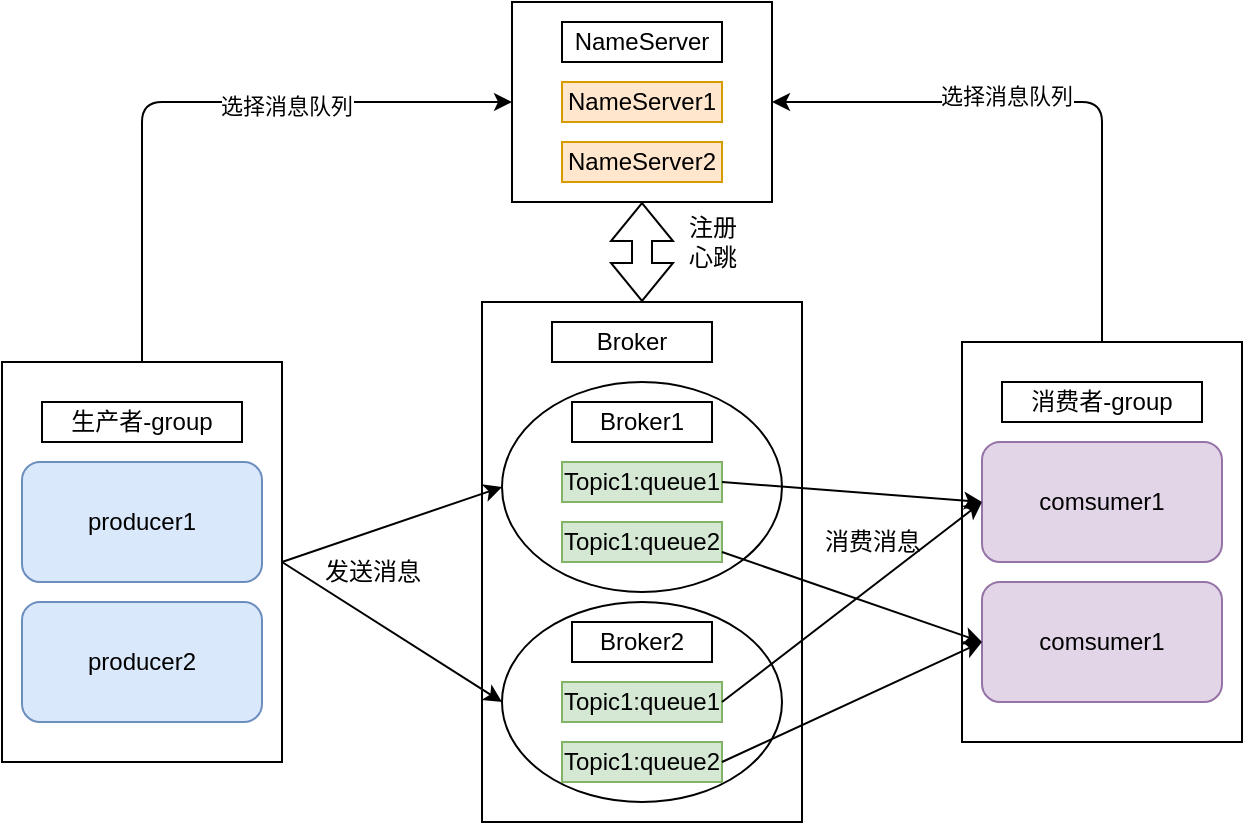 <mxfile version="20.8.5" type="github">
  <diagram id="kgpKYQtTHZ0yAKxKKP6v" name="Page-1">
    <mxGraphModel dx="989" dy="527" grid="1" gridSize="10" guides="1" tooltips="1" connect="1" arrows="1" fold="1" page="1" pageScale="1" pageWidth="850" pageHeight="1100" math="0" shadow="0">
      <root>
        <mxCell id="0" />
        <mxCell id="1" parent="0" />
        <mxCell id="LrH0lwgk2xYIO5YEgYWv-5" value="" style="whiteSpace=wrap;html=1;align=center;" vertex="1" parent="1">
          <mxGeometry x="520" y="340" width="140" height="200" as="geometry" />
        </mxCell>
        <mxCell id="LrH0lwgk2xYIO5YEgYWv-6" value="" style="html=1;rounded=1;curved=0;sourcePerimeterSpacing=0;targetPerimeterSpacing=0;startSize=6;endSize=6;noEdgeStyle=1;orthogonal=1;exitX=0.5;exitY=0;exitDx=0;exitDy=0;entryX=1;entryY=0.5;entryDx=0;entryDy=0;" edge="1" parent="1" source="LrH0lwgk2xYIO5YEgYWv-5" target="LrH0lwgk2xYIO5YEgYWv-57">
          <mxGeometry relative="1" as="geometry">
            <mxPoint x="385" y="260.0" as="sourcePoint" />
            <mxPoint x="520" y="240" as="targetPoint" />
            <Array as="points">
              <mxPoint x="590" y="220" />
            </Array>
          </mxGeometry>
        </mxCell>
        <mxCell id="LrH0lwgk2xYIO5YEgYWv-75" value="选择消息队列" style="edgeLabel;html=1;align=center;verticalAlign=middle;resizable=0;points=[];" vertex="1" connectable="0" parent="LrH0lwgk2xYIO5YEgYWv-6">
          <mxGeometry x="0.183" y="-3" relative="1" as="geometry">
            <mxPoint as="offset" />
          </mxGeometry>
        </mxCell>
        <mxCell id="LrH0lwgk2xYIO5YEgYWv-4" value="" style="html=1;rounded=1;curved=0;sourcePerimeterSpacing=0;targetPerimeterSpacing=0;startSize=6;endSize=6;noEdgeStyle=1;orthogonal=1;exitX=0.5;exitY=0;exitDx=0;exitDy=0;entryX=0;entryY=0.5;entryDx=0;entryDy=0;" edge="1" parent="1" source="LrH0lwgk2xYIO5YEgYWv-46" target="LrH0lwgk2xYIO5YEgYWv-57">
          <mxGeometry relative="1" as="geometry">
            <mxPoint x="270" y="260.0" as="sourcePoint" />
            <mxPoint x="180" y="385.0" as="targetPoint" />
            <Array as="points">
              <mxPoint x="110" y="220" />
            </Array>
          </mxGeometry>
        </mxCell>
        <mxCell id="LrH0lwgk2xYIO5YEgYWv-76" value="选择消息队列" style="edgeLabel;html=1;align=center;verticalAlign=middle;resizable=0;points=[];" vertex="1" connectable="0" parent="LrH0lwgk2xYIO5YEgYWv-4">
          <mxGeometry x="0.284" y="-2" relative="1" as="geometry">
            <mxPoint as="offset" />
          </mxGeometry>
        </mxCell>
        <mxCell id="LrH0lwgk2xYIO5YEgYWv-7" value="End" style="whiteSpace=wrap;html=1;" vertex="1" parent="1">
          <mxGeometry x="280" y="320" width="160" height="260" as="geometry" />
        </mxCell>
        <mxCell id="LrH0lwgk2xYIO5YEgYWv-40" value="" style="ellipse;whiteSpace=wrap;html=1;" vertex="1" parent="1">
          <mxGeometry x="290" y="360" width="140" height="105" as="geometry" />
        </mxCell>
        <mxCell id="LrH0lwgk2xYIO5YEgYWv-41" value="" style="ellipse;whiteSpace=wrap;html=1;" vertex="1" parent="1">
          <mxGeometry x="290" y="470" width="140" height="100" as="geometry" />
        </mxCell>
        <mxCell id="LrH0lwgk2xYIO5YEgYWv-42" value="comsumer1" style="rounded=1;whiteSpace=wrap;html=1;fillColor=#e1d5e7;strokeColor=#9673a6;" vertex="1" parent="1">
          <mxGeometry x="530" y="390" width="120" height="60" as="geometry" />
        </mxCell>
        <mxCell id="LrH0lwgk2xYIO5YEgYWv-43" value="comsumer1" style="rounded=1;whiteSpace=wrap;html=1;fillColor=#e1d5e7;strokeColor=#9673a6;" vertex="1" parent="1">
          <mxGeometry x="530" y="460" width="120" height="60" as="geometry" />
        </mxCell>
        <mxCell id="LrH0lwgk2xYIO5YEgYWv-44" value="消费者-group" style="rounded=0;whiteSpace=wrap;html=1;" vertex="1" parent="1">
          <mxGeometry x="540" y="360" width="100" height="20" as="geometry" />
        </mxCell>
        <mxCell id="LrH0lwgk2xYIO5YEgYWv-46" value="" style="whiteSpace=wrap;html=1;align=center;" vertex="1" parent="1">
          <mxGeometry x="40" y="350" width="140" height="200" as="geometry" />
        </mxCell>
        <mxCell id="LrH0lwgk2xYIO5YEgYWv-47" value="producer1" style="rounded=1;whiteSpace=wrap;html=1;fillColor=#dae8fc;strokeColor=#6c8ebf;" vertex="1" parent="1">
          <mxGeometry x="50" y="400" width="120" height="60" as="geometry" />
        </mxCell>
        <mxCell id="LrH0lwgk2xYIO5YEgYWv-48" value="producer2" style="rounded=1;whiteSpace=wrap;html=1;fillColor=#dae8fc;strokeColor=#6c8ebf;" vertex="1" parent="1">
          <mxGeometry x="50" y="470" width="120" height="60" as="geometry" />
        </mxCell>
        <mxCell id="LrH0lwgk2xYIO5YEgYWv-49" value="生产者-group" style="rounded=0;whiteSpace=wrap;html=1;" vertex="1" parent="1">
          <mxGeometry x="60" y="370" width="100" height="20" as="geometry" />
        </mxCell>
        <mxCell id="LrH0lwgk2xYIO5YEgYWv-51" value="Topic1:queue1" style="rounded=0;whiteSpace=wrap;html=1;fillColor=#d5e8d4;strokeColor=#82b366;" vertex="1" parent="1">
          <mxGeometry x="320" y="400" width="80" height="20" as="geometry" />
        </mxCell>
        <mxCell id="LrH0lwgk2xYIO5YEgYWv-52" value="Topic1:queue2" style="rounded=0;whiteSpace=wrap;html=1;fillColor=#d5e8d4;strokeColor=#82b366;" vertex="1" parent="1">
          <mxGeometry x="320" y="430" width="80" height="20" as="geometry" />
        </mxCell>
        <mxCell id="LrH0lwgk2xYIO5YEgYWv-53" value="Topic1:queue1" style="rounded=0;whiteSpace=wrap;html=1;fillColor=#d5e8d4;strokeColor=#82b366;" vertex="1" parent="1">
          <mxGeometry x="320" y="510" width="80" height="20" as="geometry" />
        </mxCell>
        <mxCell id="LrH0lwgk2xYIO5YEgYWv-54" value="Topic1:queue2" style="rounded=0;whiteSpace=wrap;html=1;fillColor=#d5e8d4;strokeColor=#82b366;" vertex="1" parent="1">
          <mxGeometry x="320" y="540" width="80" height="20" as="geometry" />
        </mxCell>
        <mxCell id="LrH0lwgk2xYIO5YEgYWv-55" value="" style="html=1;rounded=1;curved=0;sourcePerimeterSpacing=0;targetPerimeterSpacing=0;startSize=6;endSize=6;noEdgeStyle=1;orthogonal=1;entryX=0;entryY=0.5;entryDx=0;entryDy=0;exitX=1;exitY=0.5;exitDx=0;exitDy=0;" edge="1" parent="1" source="LrH0lwgk2xYIO5YEgYWv-46" target="LrH0lwgk2xYIO5YEgYWv-41">
          <mxGeometry relative="1" as="geometry">
            <mxPoint x="190" y="435.0" as="sourcePoint" />
            <mxPoint x="305" y="415.0" as="targetPoint" />
          </mxGeometry>
        </mxCell>
        <mxCell id="LrH0lwgk2xYIO5YEgYWv-56" value="Broker" style="rounded=0;whiteSpace=wrap;html=1;" vertex="1" parent="1">
          <mxGeometry x="315" y="330" width="80" height="20" as="geometry" />
        </mxCell>
        <mxCell id="LrH0lwgk2xYIO5YEgYWv-57" value="" style="rounded=0;whiteSpace=wrap;html=1;" vertex="1" parent="1">
          <mxGeometry x="295" y="170" width="130" height="100" as="geometry" />
        </mxCell>
        <mxCell id="LrH0lwgk2xYIO5YEgYWv-58" value="NameServer1" style="rounded=0;whiteSpace=wrap;html=1;fillColor=#ffe6cc;strokeColor=#d79b00;" vertex="1" parent="1">
          <mxGeometry x="320" y="210" width="80" height="20" as="geometry" />
        </mxCell>
        <mxCell id="LrH0lwgk2xYIO5YEgYWv-59" value="NameServer" style="rounded=0;whiteSpace=wrap;html=1;" vertex="1" parent="1">
          <mxGeometry x="320" y="180" width="80" height="20" as="geometry" />
        </mxCell>
        <mxCell id="LrH0lwgk2xYIO5YEgYWv-60" value="NameServer2" style="rounded=0;whiteSpace=wrap;html=1;fillColor=#ffe6cc;strokeColor=#d79b00;" vertex="1" parent="1">
          <mxGeometry x="320" y="240" width="80" height="20" as="geometry" />
        </mxCell>
        <mxCell id="LrH0lwgk2xYIO5YEgYWv-8" value="" style="html=1;rounded=1;curved=0;sourcePerimeterSpacing=0;targetPerimeterSpacing=0;startSize=6;endSize=6;noEdgeStyle=1;orthogonal=1;entryX=0;entryY=0.5;entryDx=0;entryDy=0;exitX=1;exitY=0.5;exitDx=0;exitDy=0;shadow=0;" edge="1" parent="1" source="LrH0lwgk2xYIO5YEgYWv-46" target="LrH0lwgk2xYIO5YEgYWv-40">
          <mxGeometry relative="1" as="geometry">
            <mxPoint x="180" y="425.0" as="sourcePoint" />
          </mxGeometry>
        </mxCell>
        <mxCell id="LrH0lwgk2xYIO5YEgYWv-63" value="Broker2" style="rounded=0;whiteSpace=wrap;html=1;" vertex="1" parent="1">
          <mxGeometry x="325" y="480" width="70" height="20" as="geometry" />
        </mxCell>
        <mxCell id="LrH0lwgk2xYIO5YEgYWv-64" value="Broker1" style="rounded=0;whiteSpace=wrap;html=1;" vertex="1" parent="1">
          <mxGeometry x="325" y="370" width="70" height="20" as="geometry" />
        </mxCell>
        <mxCell id="LrH0lwgk2xYIO5YEgYWv-71" value="" style="edgeStyle=none;orthogonalLoop=1;jettySize=auto;html=1;rounded=0;shadow=0;exitX=1;exitY=0.75;exitDx=0;exitDy=0;entryX=0;entryY=0.5;entryDx=0;entryDy=0;" edge="1" parent="1" source="LrH0lwgk2xYIO5YEgYWv-52" target="LrH0lwgk2xYIO5YEgYWv-43">
          <mxGeometry width="100" relative="1" as="geometry">
            <mxPoint x="420" y="470" as="sourcePoint" />
            <mxPoint x="520" y="470" as="targetPoint" />
            <Array as="points" />
          </mxGeometry>
        </mxCell>
        <mxCell id="LrH0lwgk2xYIO5YEgYWv-72" value="" style="edgeStyle=none;orthogonalLoop=1;jettySize=auto;html=1;rounded=0;shadow=0;exitX=1;exitY=0.5;exitDx=0;exitDy=0;entryX=0;entryY=0.5;entryDx=0;entryDy=0;" edge="1" parent="1" source="LrH0lwgk2xYIO5YEgYWv-51" target="LrH0lwgk2xYIO5YEgYWv-42">
          <mxGeometry width="100" relative="1" as="geometry">
            <mxPoint x="400" y="390.0" as="sourcePoint" />
            <mxPoint x="530.0" y="455.0" as="targetPoint" />
            <Array as="points" />
          </mxGeometry>
        </mxCell>
        <mxCell id="LrH0lwgk2xYIO5YEgYWv-73" value="" style="edgeStyle=none;orthogonalLoop=1;jettySize=auto;html=1;rounded=0;shadow=0;exitX=1;exitY=0.5;exitDx=0;exitDy=0;entryX=0;entryY=0.5;entryDx=0;entryDy=0;" edge="1" parent="1" source="LrH0lwgk2xYIO5YEgYWv-53" target="LrH0lwgk2xYIO5YEgYWv-42">
          <mxGeometry width="100" relative="1" as="geometry">
            <mxPoint x="420" y="445.0" as="sourcePoint" />
            <mxPoint x="550.0" y="510.0" as="targetPoint" />
            <Array as="points" />
          </mxGeometry>
        </mxCell>
        <mxCell id="LrH0lwgk2xYIO5YEgYWv-74" value="" style="edgeStyle=none;orthogonalLoop=1;jettySize=auto;html=1;rounded=0;shadow=0;exitX=1;exitY=0.5;exitDx=0;exitDy=0;entryX=0;entryY=0.5;entryDx=0;entryDy=0;" edge="1" parent="1" source="LrH0lwgk2xYIO5YEgYWv-54" target="LrH0lwgk2xYIO5YEgYWv-43">
          <mxGeometry width="100" relative="1" as="geometry">
            <mxPoint x="410" y="510" as="sourcePoint" />
            <mxPoint x="540.0" y="430.0" as="targetPoint" />
            <Array as="points" />
          </mxGeometry>
        </mxCell>
        <mxCell id="LrH0lwgk2xYIO5YEgYWv-77" value="" style="shape=flexArrow;endArrow=classic;startArrow=classic;html=1;rounded=0;shadow=0;exitX=0.5;exitY=0;exitDx=0;exitDy=0;" edge="1" parent="1" source="LrH0lwgk2xYIO5YEgYWv-7">
          <mxGeometry width="100" height="100" relative="1" as="geometry">
            <mxPoint x="260" y="370" as="sourcePoint" />
            <mxPoint x="360" y="270" as="targetPoint" />
          </mxGeometry>
        </mxCell>
        <mxCell id="LrH0lwgk2xYIO5YEgYWv-78" value="注册&lt;br&gt;心跳" style="text;html=1;align=center;verticalAlign=middle;resizable=0;points=[];autosize=1;strokeColor=none;fillColor=none;" vertex="1" parent="1">
          <mxGeometry x="370" y="270" width="50" height="40" as="geometry" />
        </mxCell>
        <mxCell id="LrH0lwgk2xYIO5YEgYWv-80" value="发送消息" style="text;html=1;align=center;verticalAlign=middle;resizable=0;points=[];autosize=1;strokeColor=none;fillColor=none;" vertex="1" parent="1">
          <mxGeometry x="190" y="440" width="70" height="30" as="geometry" />
        </mxCell>
        <mxCell id="LrH0lwgk2xYIO5YEgYWv-81" value="消费消息" style="text;html=1;align=center;verticalAlign=middle;resizable=0;points=[];autosize=1;strokeColor=none;fillColor=none;" vertex="1" parent="1">
          <mxGeometry x="440" y="425" width="70" height="30" as="geometry" />
        </mxCell>
      </root>
    </mxGraphModel>
  </diagram>
</mxfile>
